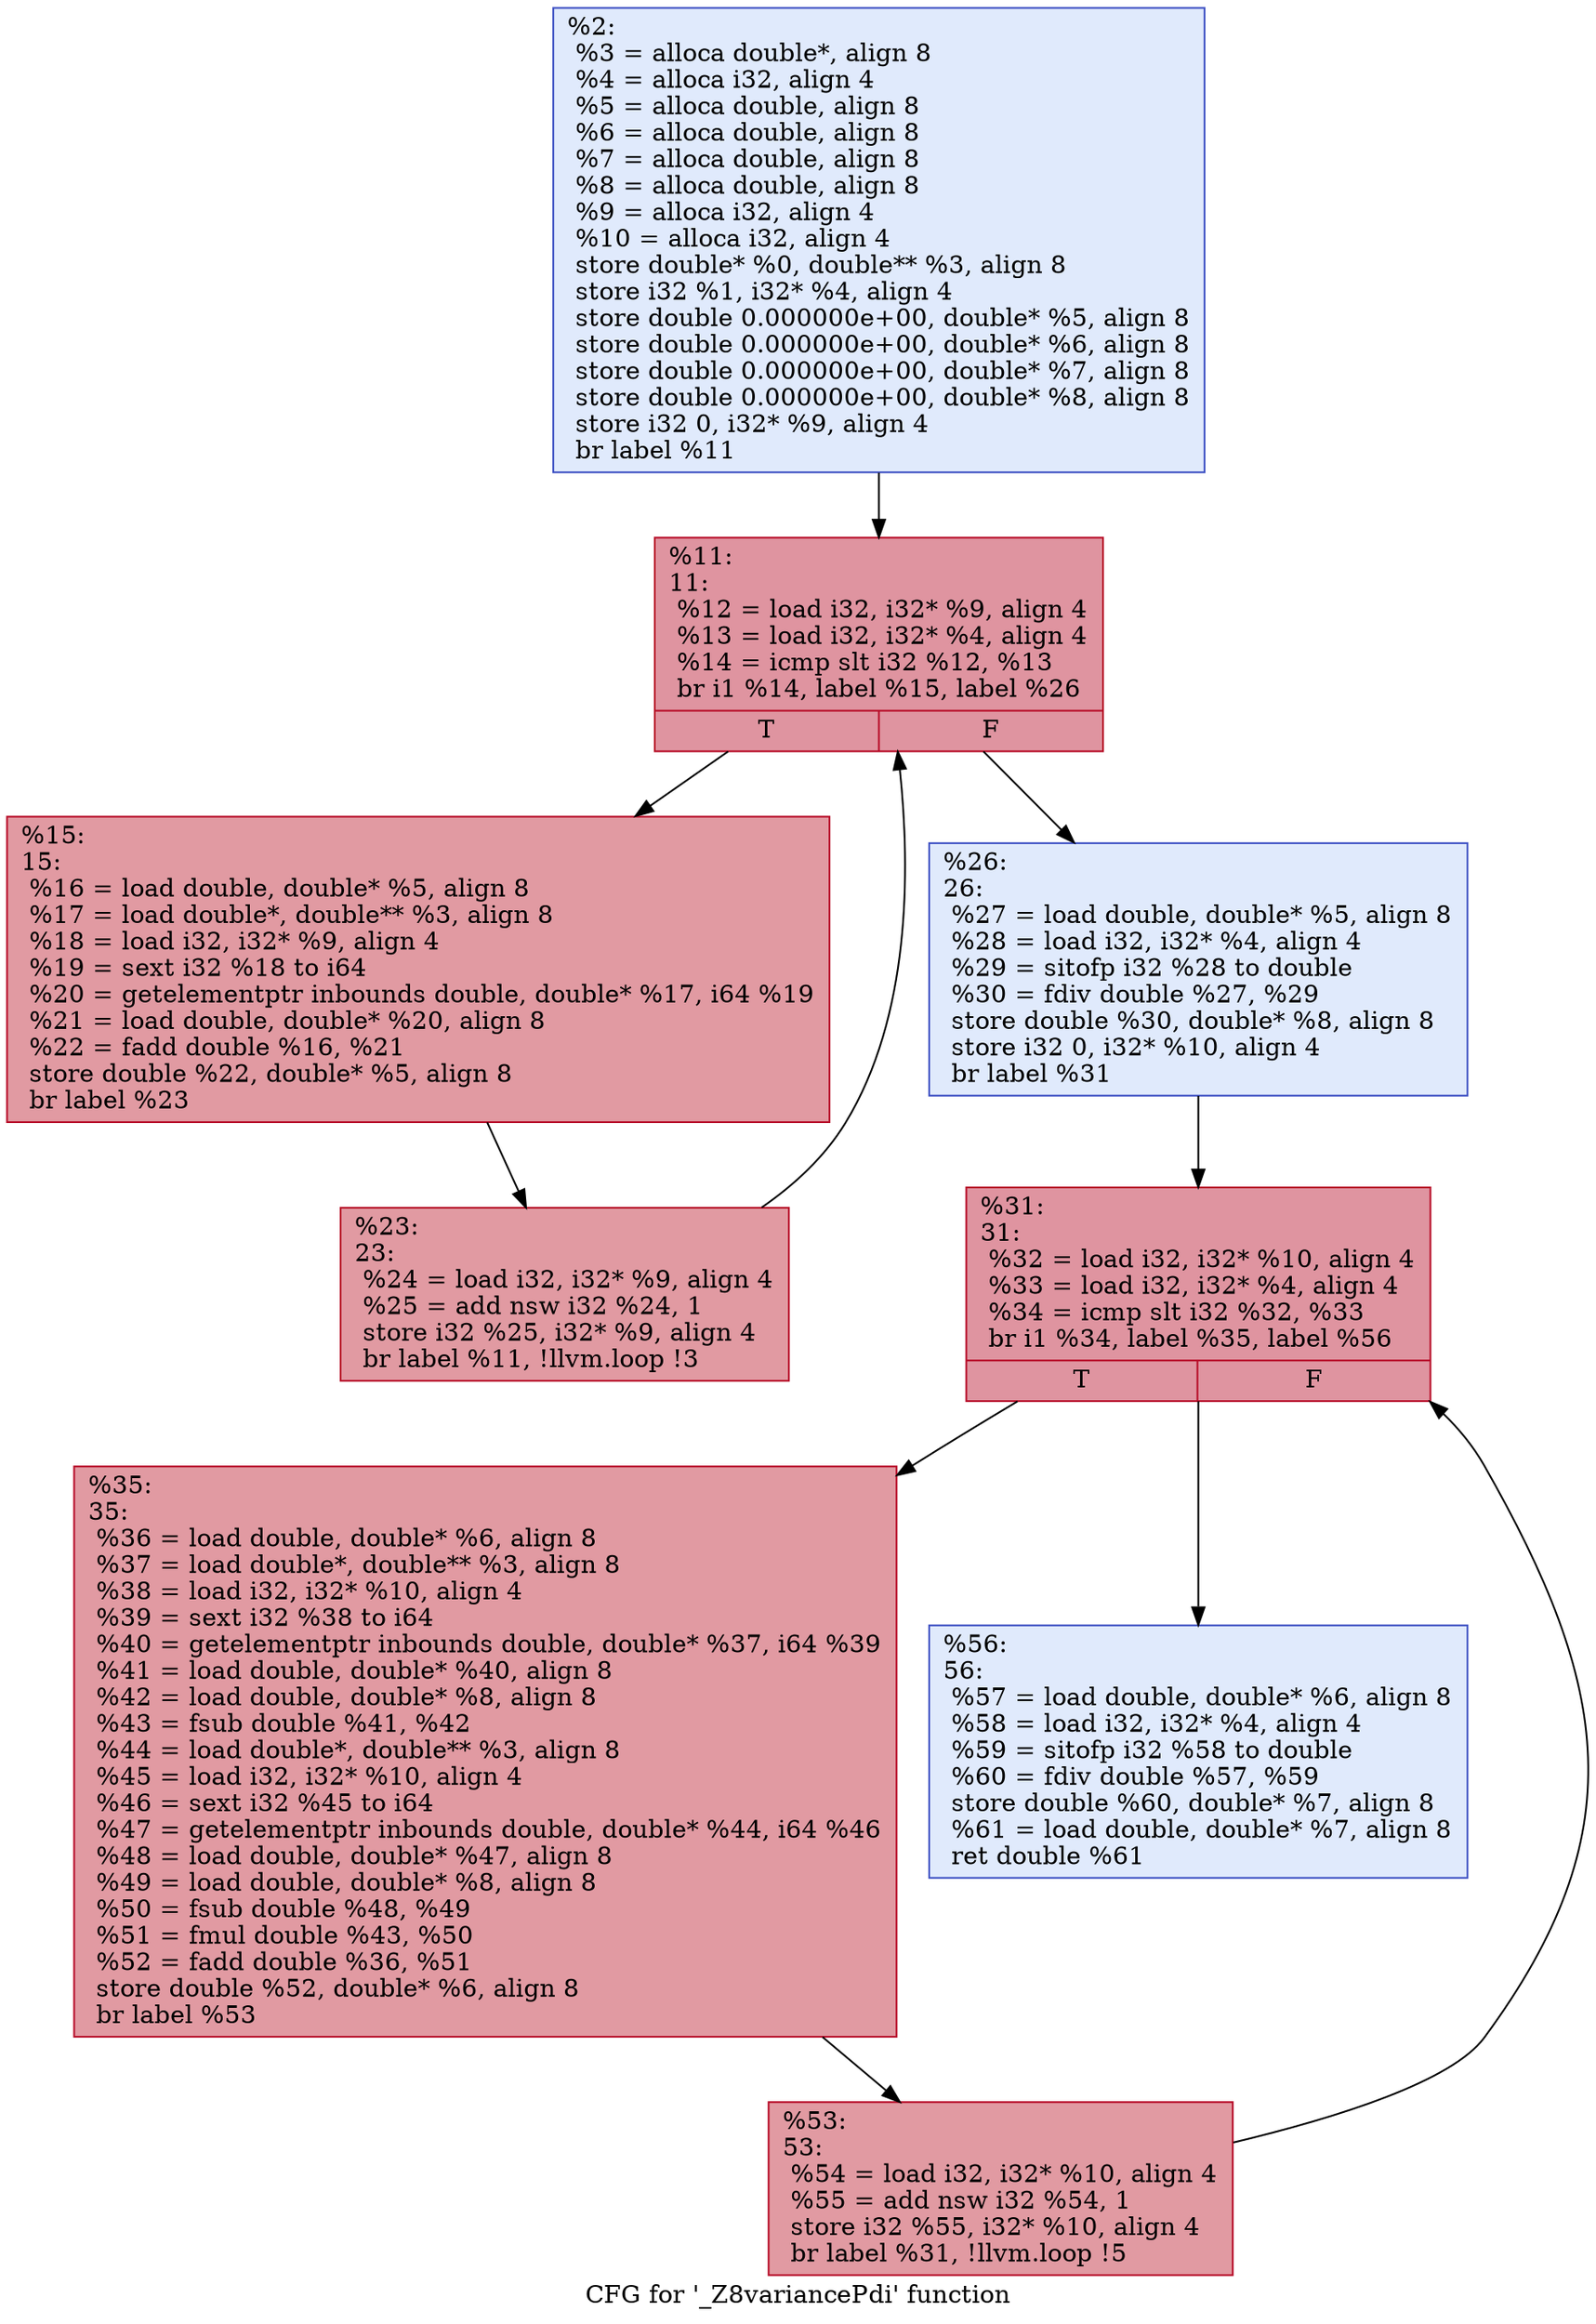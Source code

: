 digraph "CFG for '_Z8variancePdi' function" {
	label="CFG for '_Z8variancePdi' function";

	1 [shape=record,color="#3d50c3ff", style=filled, fillcolor="#b9d0f970",label="{%2:\l  %3 = alloca double*, align 8\l  %4 = alloca i32, align 4\l  %5 = alloca double, align 8\l  %6 = alloca double, align 8\l  %7 = alloca double, align 8\l  %8 = alloca double, align 8\l  %9 = alloca i32, align 4\l  %10 = alloca i32, align 4\l  store double* %0, double** %3, align 8\l  store i32 %1, i32* %4, align 4\l  store double 0.000000e+00, double* %5, align 8\l  store double 0.000000e+00, double* %6, align 8\l  store double 0.000000e+00, double* %7, align 8\l  store double 0.000000e+00, double* %8, align 8\l  store i32 0, i32* %9, align 4\l  br label %11\l}"];
	1 -> 2;
	2 [shape=record,color="#b70d28ff", style=filled, fillcolor="#b70d2870",label="{%11:\l11:                                               \l  %12 = load i32, i32* %9, align 4\l  %13 = load i32, i32* %4, align 4\l  %14 = icmp slt i32 %12, %13\l  br i1 %14, label %15, label %26\l|{<s0>T|<s1>F}}"];
	2 -> 3;
	2 -> 4;
	3 [shape=record,color="#b70d28ff", style=filled, fillcolor="#bb1b2c70",label="{%15:\l15:                                               \l  %16 = load double, double* %5, align 8\l  %17 = load double*, double** %3, align 8\l  %18 = load i32, i32* %9, align 4\l  %19 = sext i32 %18 to i64\l  %20 = getelementptr inbounds double, double* %17, i64 %19\l  %21 = load double, double* %20, align 8\l  %22 = fadd double %16, %21\l  store double %22, double* %5, align 8\l  br label %23\l}"];
	3 -> 5;
	5 [shape=record,color="#b70d28ff", style=filled, fillcolor="#bb1b2c70",label="{%23:\l23:                                               \l  %24 = load i32, i32* %9, align 4\l  %25 = add nsw i32 %24, 1\l  store i32 %25, i32* %9, align 4\l  br label %11, !llvm.loop !3\l}"];
	5 -> 2;
	4 [shape=record,color="#3d50c3ff", style=filled, fillcolor="#b9d0f970",label="{%26:\l26:                                               \l  %27 = load double, double* %5, align 8\l  %28 = load i32, i32* %4, align 4\l  %29 = sitofp i32 %28 to double\l  %30 = fdiv double %27, %29\l  store double %30, double* %8, align 8\l  store i32 0, i32* %10, align 4\l  br label %31\l}"];
	4 -> 6;
	6 [shape=record,color="#b70d28ff", style=filled, fillcolor="#b70d2870",label="{%31:\l31:                                               \l  %32 = load i32, i32* %10, align 4\l  %33 = load i32, i32* %4, align 4\l  %34 = icmp slt i32 %32, %33\l  br i1 %34, label %35, label %56\l|{<s0>T|<s1>F}}"];
	6 -> 7;
	6 -> 8;
	7 [shape=record,color="#b70d28ff", style=filled, fillcolor="#bb1b2c70",label="{%35:\l35:                                               \l  %36 = load double, double* %6, align 8\l  %37 = load double*, double** %3, align 8\l  %38 = load i32, i32* %10, align 4\l  %39 = sext i32 %38 to i64\l  %40 = getelementptr inbounds double, double* %37, i64 %39\l  %41 = load double, double* %40, align 8\l  %42 = load double, double* %8, align 8\l  %43 = fsub double %41, %42\l  %44 = load double*, double** %3, align 8\l  %45 = load i32, i32* %10, align 4\l  %46 = sext i32 %45 to i64\l  %47 = getelementptr inbounds double, double* %44, i64 %46\l  %48 = load double, double* %47, align 8\l  %49 = load double, double* %8, align 8\l  %50 = fsub double %48, %49\l  %51 = fmul double %43, %50\l  %52 = fadd double %36, %51\l  store double %52, double* %6, align 8\l  br label %53\l}"];
	7 -> 9;
	9 [shape=record,color="#b70d28ff", style=filled, fillcolor="#bb1b2c70",label="{%53:\l53:                                               \l  %54 = load i32, i32* %10, align 4\l  %55 = add nsw i32 %54, 1\l  store i32 %55, i32* %10, align 4\l  br label %31, !llvm.loop !5\l}"];
	9 -> 6;
	8 [shape=record,color="#3d50c3ff", style=filled, fillcolor="#b9d0f970",label="{%56:\l56:                                               \l  %57 = load double, double* %6, align 8\l  %58 = load i32, i32* %4, align 4\l  %59 = sitofp i32 %58 to double\l  %60 = fdiv double %57, %59\l  store double %60, double* %7, align 8\l  %61 = load double, double* %7, align 8\l  ret double %61\l}"];
}
